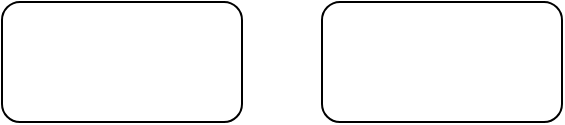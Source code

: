 <mxfile version="14.4.4" type="github"><diagram id="vUxaPcdA3kQevR16fj2T" name="Page-1"><mxGraphModel dx="868" dy="450" grid="1" gridSize="10" guides="1" tooltips="1" connect="1" arrows="1" fold="1" page="1" pageScale="1" pageWidth="850" pageHeight="1100" math="0" shadow="0"><root><mxCell id="0"/><mxCell id="1" parent="0"/><mxCell id="X0l6cMl31QJgwzLIbNMB-1" value="" style="rounded=1;whiteSpace=wrap;html=1;" vertex="1" parent="1"><mxGeometry x="360" y="960" width="120" height="60" as="geometry"/></mxCell><mxCell id="X0l6cMl31QJgwzLIbNMB-2" value="" style="rounded=1;whiteSpace=wrap;html=1;" vertex="1" parent="1"><mxGeometry x="200" y="960" width="120" height="60" as="geometry"/></mxCell></root></mxGraphModel></diagram></mxfile>